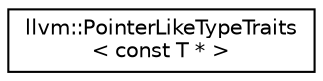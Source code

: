 digraph "Graphical Class Hierarchy"
{
  edge [fontname="Helvetica",fontsize="10",labelfontname="Helvetica",labelfontsize="10"];
  node [fontname="Helvetica",fontsize="10",shape=record];
  rankdir="LR";
  Node1 [label="llvm::PointerLikeTypeTraits\l\< const T * \>",height=0.2,width=0.4,color="black", fillcolor="white", style="filled",URL="$classllvm_1_1PointerLikeTypeTraits_3_01const_01T_01_5_01_4.html"];
}
